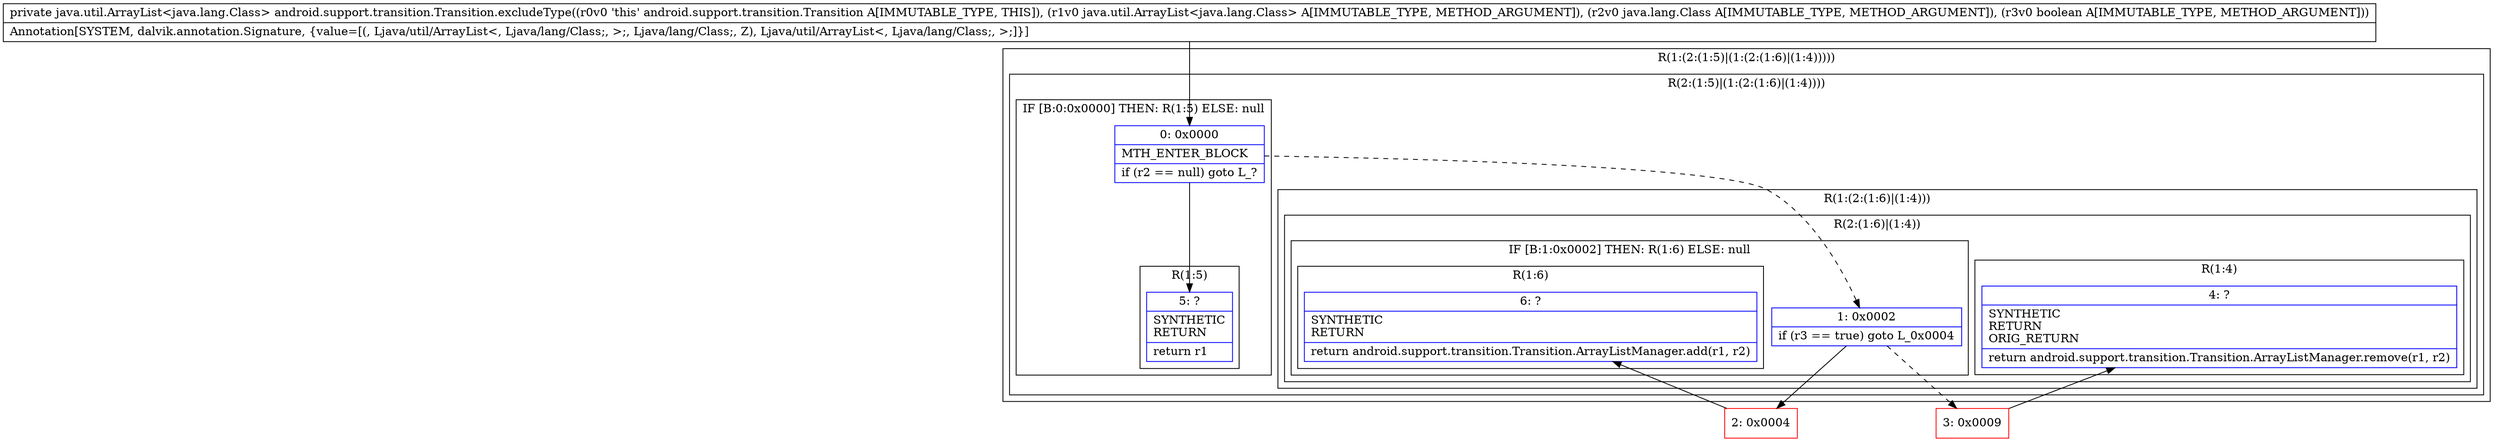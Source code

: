 digraph "CFG forandroid.support.transition.Transition.excludeType(Ljava\/util\/ArrayList;Ljava\/lang\/Class;Z)Ljava\/util\/ArrayList;" {
subgraph cluster_Region_1663901853 {
label = "R(1:(2:(1:5)|(1:(2:(1:6)|(1:4)))))";
node [shape=record,color=blue];
subgraph cluster_Region_58296134 {
label = "R(2:(1:5)|(1:(2:(1:6)|(1:4))))";
node [shape=record,color=blue];
subgraph cluster_IfRegion_905794231 {
label = "IF [B:0:0x0000] THEN: R(1:5) ELSE: null";
node [shape=record,color=blue];
Node_0 [shape=record,label="{0\:\ 0x0000|MTH_ENTER_BLOCK\l|if (r2 == null) goto L_?\l}"];
subgraph cluster_Region_1494539131 {
label = "R(1:5)";
node [shape=record,color=blue];
Node_5 [shape=record,label="{5\:\ ?|SYNTHETIC\lRETURN\l|return r1\l}"];
}
}
subgraph cluster_Region_1404514572 {
label = "R(1:(2:(1:6)|(1:4)))";
node [shape=record,color=blue];
subgraph cluster_Region_482074507 {
label = "R(2:(1:6)|(1:4))";
node [shape=record,color=blue];
subgraph cluster_IfRegion_1124879937 {
label = "IF [B:1:0x0002] THEN: R(1:6) ELSE: null";
node [shape=record,color=blue];
Node_1 [shape=record,label="{1\:\ 0x0002|if (r3 == true) goto L_0x0004\l}"];
subgraph cluster_Region_1010600536 {
label = "R(1:6)";
node [shape=record,color=blue];
Node_6 [shape=record,label="{6\:\ ?|SYNTHETIC\lRETURN\l|return android.support.transition.Transition.ArrayListManager.add(r1, r2)\l}"];
}
}
subgraph cluster_Region_1449784194 {
label = "R(1:4)";
node [shape=record,color=blue];
Node_4 [shape=record,label="{4\:\ ?|SYNTHETIC\lRETURN\lORIG_RETURN\l|return android.support.transition.Transition.ArrayListManager.remove(r1, r2)\l}"];
}
}
}
}
}
Node_2 [shape=record,color=red,label="{2\:\ 0x0004}"];
Node_3 [shape=record,color=red,label="{3\:\ 0x0009}"];
MethodNode[shape=record,label="{private java.util.ArrayList\<java.lang.Class\> android.support.transition.Transition.excludeType((r0v0 'this' android.support.transition.Transition A[IMMUTABLE_TYPE, THIS]), (r1v0 java.util.ArrayList\<java.lang.Class\> A[IMMUTABLE_TYPE, METHOD_ARGUMENT]), (r2v0 java.lang.Class A[IMMUTABLE_TYPE, METHOD_ARGUMENT]), (r3v0 boolean A[IMMUTABLE_TYPE, METHOD_ARGUMENT]))  | Annotation[SYSTEM, dalvik.annotation.Signature, \{value=[(, Ljava\/util\/ArrayList\<, Ljava\/lang\/Class;, \>;, Ljava\/lang\/Class;, Z), Ljava\/util\/ArrayList\<, Ljava\/lang\/Class;, \>;]\}]\l}"];
MethodNode -> Node_0;
Node_0 -> Node_1[style=dashed];
Node_0 -> Node_5;
Node_1 -> Node_2;
Node_1 -> Node_3[style=dashed];
Node_2 -> Node_6;
Node_3 -> Node_4;
}

